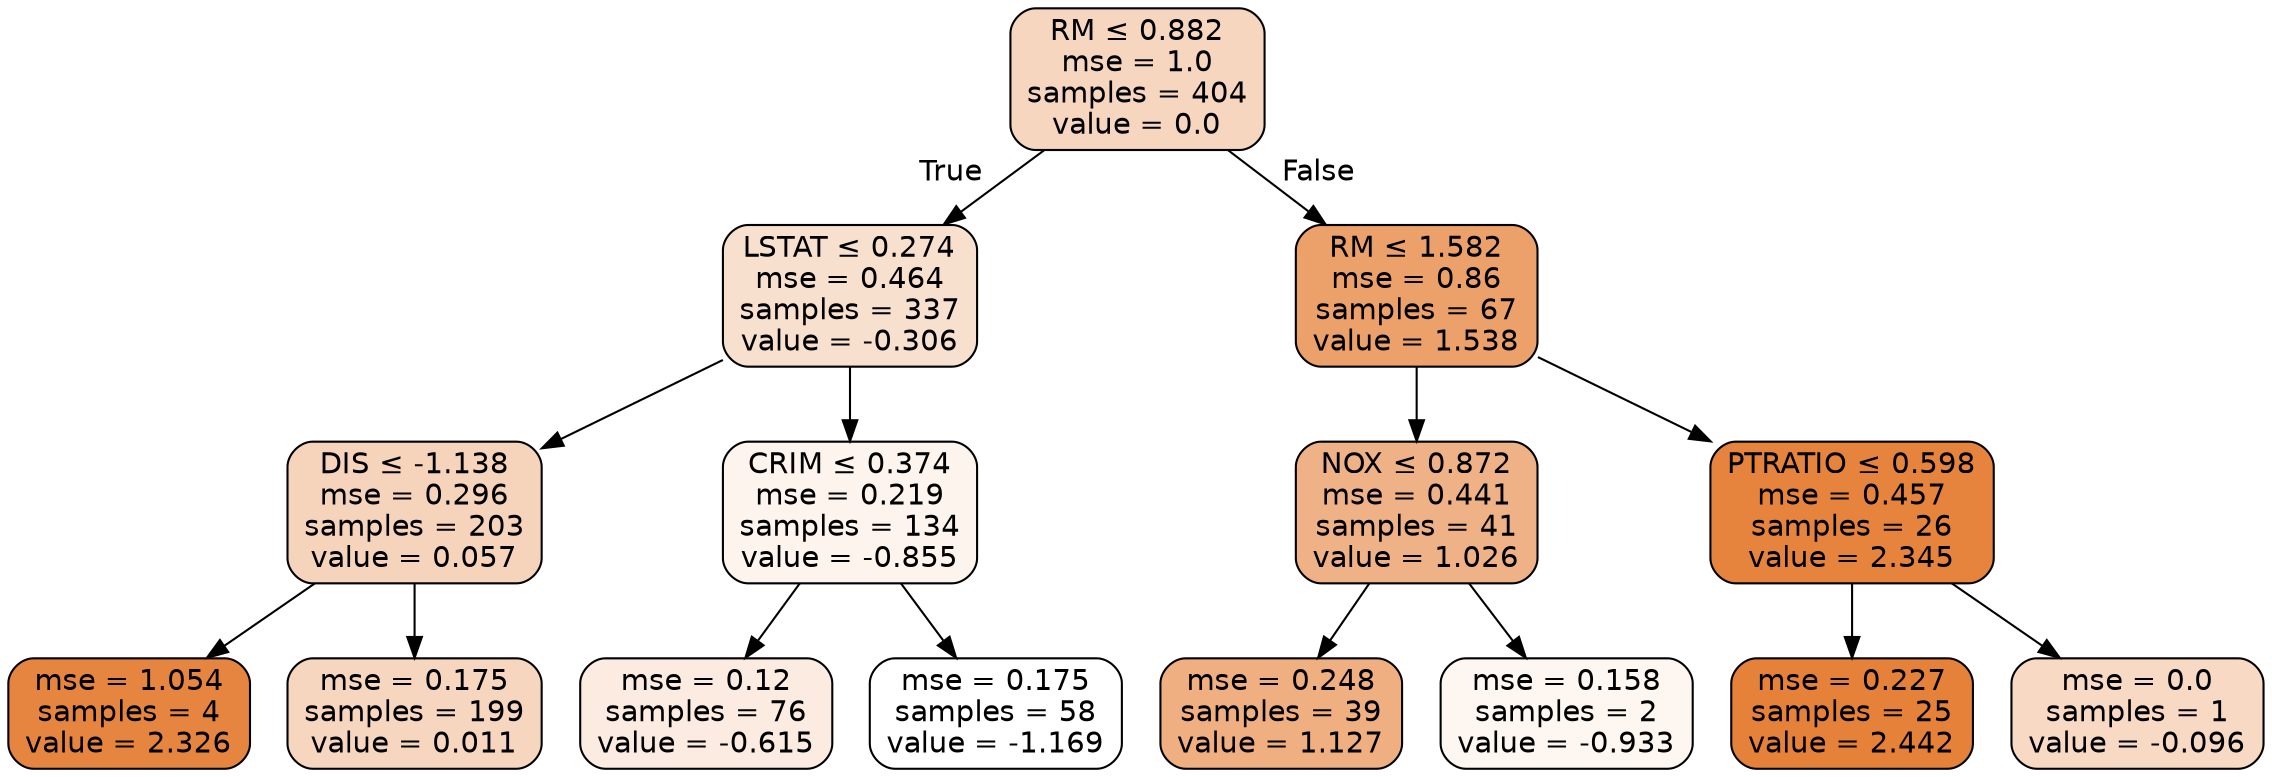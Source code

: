 digraph Tree {
node [shape=box, style="filled, rounded", color="black", fontname=helvetica] ;
edge [fontname=helvetica] ;
0 [label=<RM &le; 0.882<br/>mse = 1.0<br/>samples = 404<br/>value = 0.0>, fillcolor="#e5813953"] ;
1 [label=<LSTAT &le; 0.274<br/>mse = 0.464<br/>samples = 337<br/>value = -0.306>, fillcolor="#e581393d"] ;
0 -> 1 [labeldistance=2.5, labelangle=45, headlabel="True"] ;
2 [label=<DIS &le; -1.138<br/>mse = 0.296<br/>samples = 203<br/>value = 0.057>, fillcolor="#e5813957"] ;
1 -> 2 ;
3 [label=<mse = 1.054<br/>samples = 4<br/>value = 2.326>, fillcolor="#e58139f7"] ;
2 -> 3 ;
4 [label=<mse = 0.175<br/>samples = 199<br/>value = 0.011>, fillcolor="#e5813953"] ;
2 -> 4 ;
5 [label=<CRIM &le; 0.374<br/>mse = 0.219<br/>samples = 134<br/>value = -0.855>, fillcolor="#e5813916"] ;
1 -> 5 ;
6 [label=<mse = 0.12<br/>samples = 76<br/>value = -0.615>, fillcolor="#e5813927"] ;
5 -> 6 ;
7 [label=<mse = 0.175<br/>samples = 58<br/>value = -1.169>, fillcolor="#e5813900"] ;
5 -> 7 ;
8 [label=<RM &le; 1.582<br/>mse = 0.86<br/>samples = 67<br/>value = 1.538>, fillcolor="#e58139bf"] ;
0 -> 8 [labeldistance=2.5, labelangle=-45, headlabel="False"] ;
9 [label=<NOX &le; 0.872<br/>mse = 0.441<br/>samples = 41<br/>value = 1.026>, fillcolor="#e581399b"] ;
8 -> 9 ;
10 [label=<mse = 0.248<br/>samples = 39<br/>value = 1.127>, fillcolor="#e58139a2"] ;
9 -> 10 ;
11 [label=<mse = 0.158<br/>samples = 2<br/>value = -0.933>, fillcolor="#e5813911"] ;
9 -> 11 ;
12 [label=<PTRATIO &le; 0.598<br/>mse = 0.457<br/>samples = 26<br/>value = 2.345>, fillcolor="#e58139f8"] ;
8 -> 12 ;
13 [label=<mse = 0.227<br/>samples = 25<br/>value = 2.442>, fillcolor="#e58139ff"] ;
12 -> 13 ;
14 [label=<mse = 0.0<br/>samples = 1<br/>value = -0.096>, fillcolor="#e581394c"] ;
12 -> 14 ;
}
